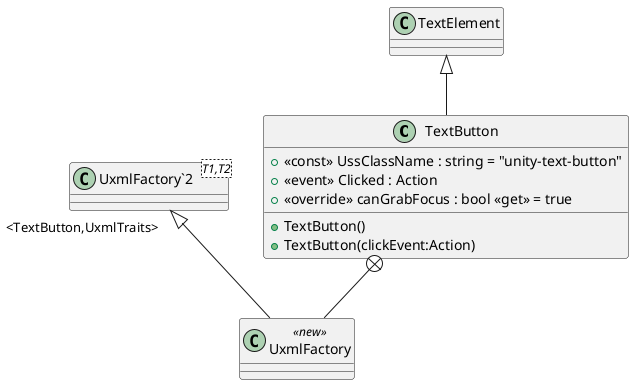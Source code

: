 @startuml
class TextButton {
    + <<const>> UssClassName : string = "unity-text-button"
    +  <<event>> Clicked : Action 
    + TextButton()
    + TextButton(clickEvent:Action)
    + <<override>> canGrabFocus : bool <<get>> = true
}
class UxmlFactory <<new>> {
}
class "UxmlFactory`2"<T1,T2> {
}
TextElement <|-- TextButton
TextButton +-- UxmlFactory
"UxmlFactory`2" "<TextButton,UxmlTraits>" <|-- UxmlFactory
@enduml
